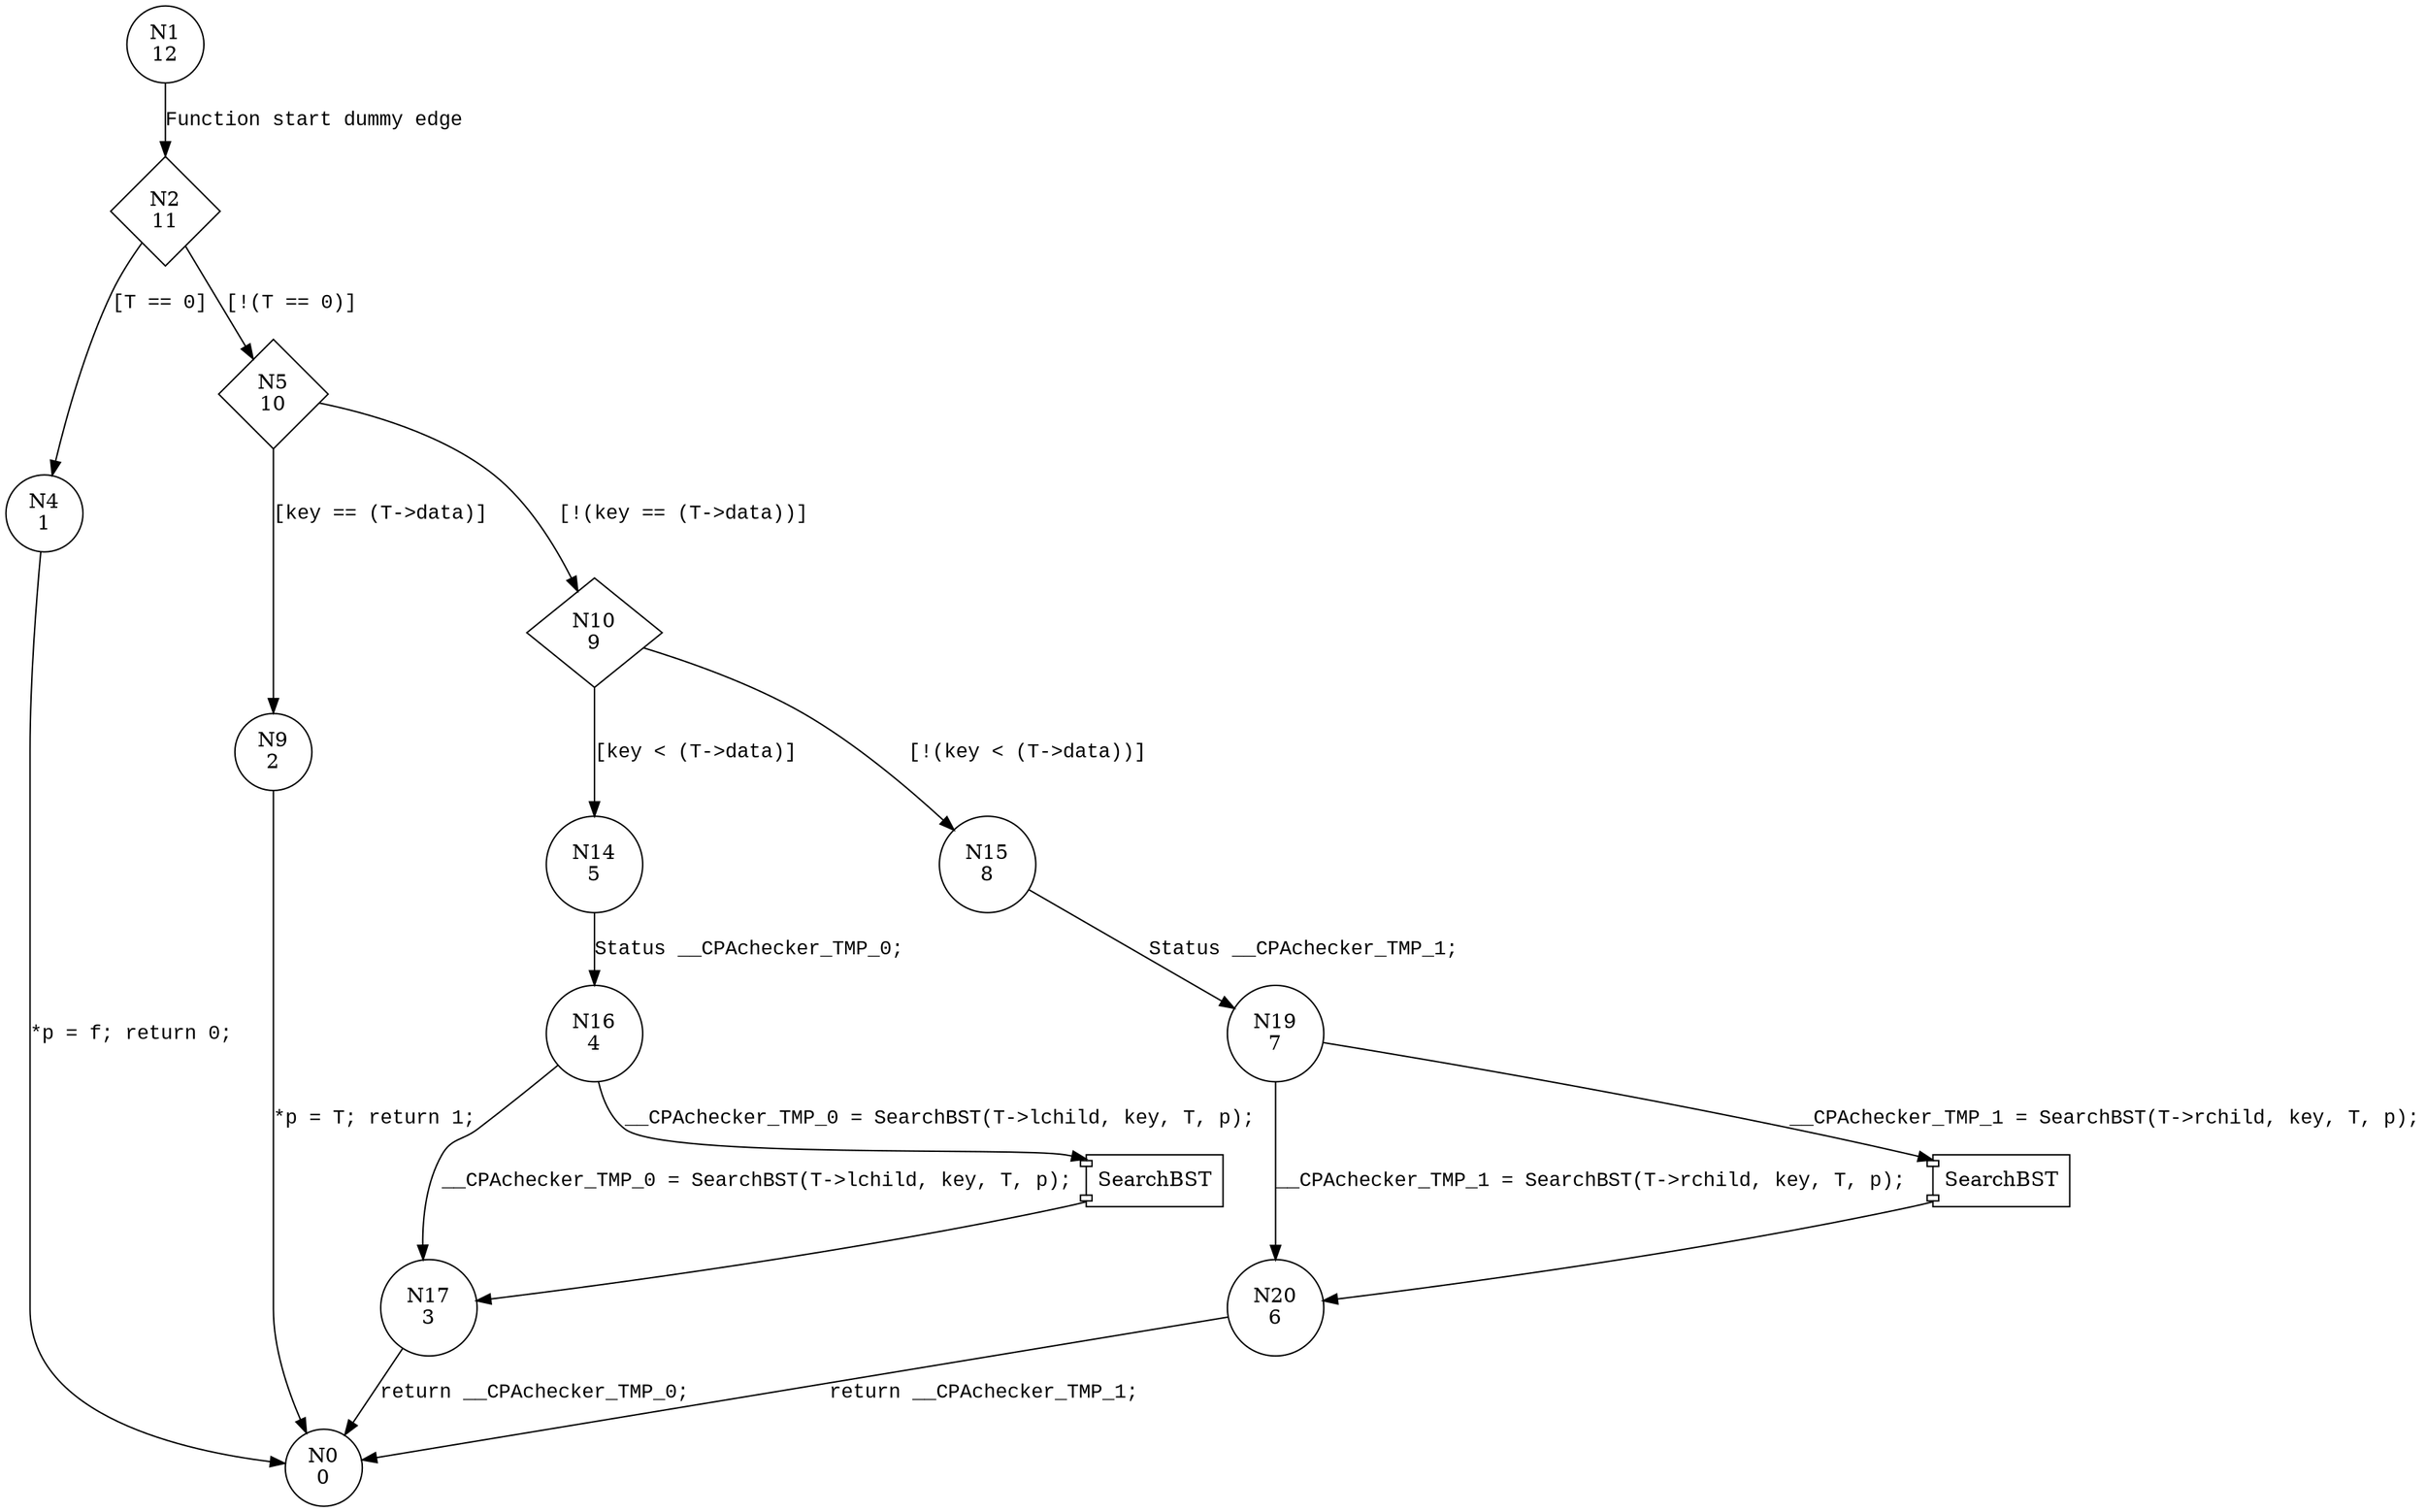 digraph SearchBST {
1 [shape="circle" label="N1\n12"]
2 [shape="diamond" label="N2\n11"]
4 [shape="circle" label="N4\n1"]
5 [shape="diamond" label="N5\n10"]
9 [shape="circle" label="N9\n2"]
10 [shape="diamond" label="N10\n9"]
14 [shape="circle" label="N14\n5"]
15 [shape="circle" label="N15\n8"]
19 [shape="circle" label="N19\n7"]
20 [shape="circle" label="N20\n6"]
0 [shape="circle" label="N0\n0"]
16 [shape="circle" label="N16\n4"]
17 [shape="circle" label="N17\n3"]
1 -> 2 [label="Function start dummy edge" fontname="Courier New"]
2 -> 4 [label="[T == 0]" fontname="Courier New"]
2 -> 5 [label="[!(T == 0)]" fontname="Courier New"]
5 -> 9 [label="[key == (T->data)]" fontname="Courier New"]
5 -> 10 [label="[!(key == (T->data))]" fontname="Courier New"]
10 -> 14 [label="[key < (T->data)]" fontname="Courier New"]
10 -> 15 [label="[!(key < (T->data))]" fontname="Courier New"]
100005 [shape="component" label="SearchBST"]
19 -> 100005 [label="__CPAchecker_TMP_1 = SearchBST(T->rchild, key, T, p);" fontname="Courier New"]
100005 -> 20 [label="" fontname="Courier New"]
19 -> 20 [label="__CPAchecker_TMP_1 = SearchBST(T->rchild, key, T, p);" fontname="Courier New"]
20 -> 0 [label="return __CPAchecker_TMP_1;" fontname="Courier New"]
100006 [shape="component" label="SearchBST"]
16 -> 100006 [label="__CPAchecker_TMP_0 = SearchBST(T->lchild, key, T, p);" fontname="Courier New"]
100006 -> 17 [label="" fontname="Courier New"]
16 -> 17 [label="__CPAchecker_TMP_0 = SearchBST(T->lchild, key, T, p);" fontname="Courier New"]
17 -> 0 [label="return __CPAchecker_TMP_0;" fontname="Courier New"]
4 -> 0 [label="*p = f; return 0;" fontname="Courier New"]
15 -> 19 [label="Status __CPAchecker_TMP_1;" fontname="Courier New"]
14 -> 16 [label="Status __CPAchecker_TMP_0;" fontname="Courier New"]
9 -> 0 [label="*p = T; return 1;" fontname="Courier New"]
}